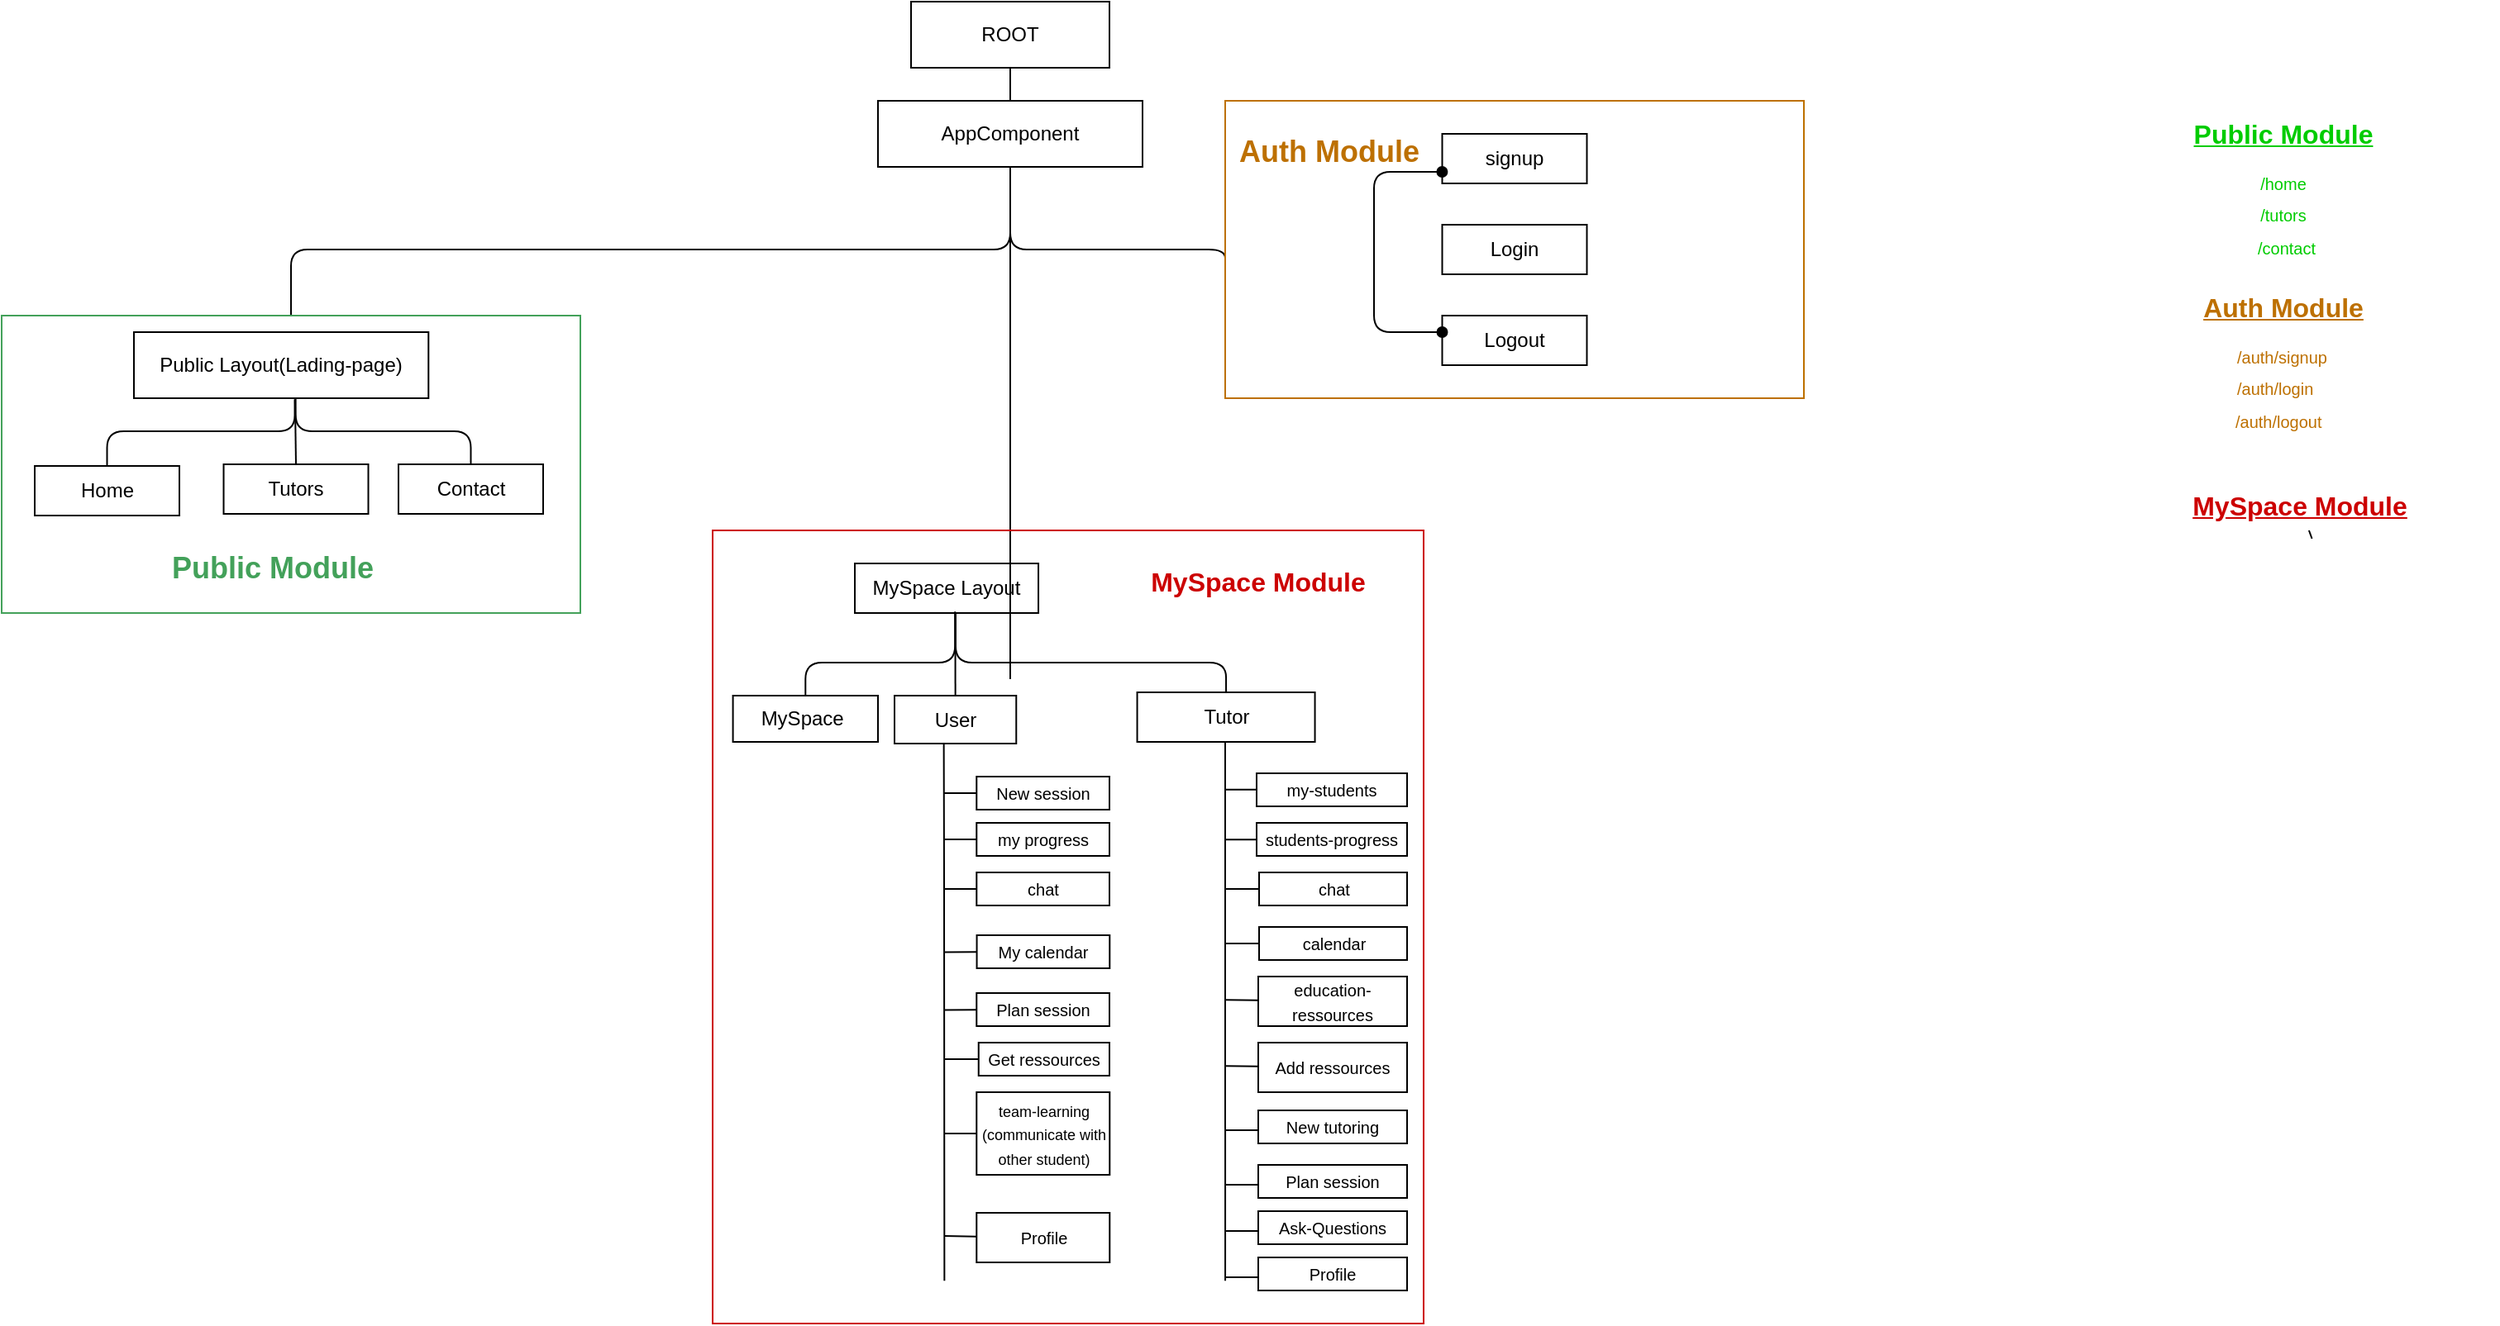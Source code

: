 <mxfile>
    <diagram id="8NIkFlQ_yWduVD87CZPu" name="Page-1">
        <mxGraphModel dx="1070" dy="734" grid="1" gridSize="10" guides="1" tooltips="1" connect="1" arrows="1" fold="1" page="0" pageScale="1" pageWidth="850" pageHeight="1100" math="0" shadow="0">
            <root>
                <mxCell id="0"/>
                <mxCell id="1" parent="0"/>
                <mxCell id="107" style="html=1;entryX=0.5;entryY=0;entryDx=0;entryDy=0;fontSize=18;fontColor=#00CC00;startArrow=none;startFill=0;endArrow=none;endFill=0;elbow=vertical;" edge="1" parent="1" source="56" target="57">
                    <mxGeometry relative="1" as="geometry"/>
                </mxCell>
                <mxCell id="56" value="ROOT" style="rounded=0;whiteSpace=wrap;html=1;fillColor=none;" vertex="1" parent="1">
                    <mxGeometry x="620" y="110" width="120" height="40" as="geometry"/>
                </mxCell>
                <mxCell id="58" style="edgeStyle=elbowEdgeStyle;elbow=vertical;html=1;endArrow=none;endFill=0;entryX=0;entryY=0.559;entryDx=0;entryDy=0;entryPerimeter=0;" edge="1" parent="1" source="57" target="89">
                    <mxGeometry relative="1" as="geometry">
                        <mxPoint x="1020" y="240" as="targetPoint"/>
                        <Array as="points">
                            <mxPoint x="680" y="260"/>
                            <mxPoint x="870" y="240"/>
                            <mxPoint x="600" y="240"/>
                        </Array>
                    </mxGeometry>
                </mxCell>
                <mxCell id="59" style="edgeStyle=elbowEdgeStyle;elbow=vertical;html=1;endArrow=none;endFill=0;exitX=0.5;exitY=1;exitDx=0;exitDy=0;" edge="1" parent="1" source="57" target="60">
                    <mxGeometry relative="1" as="geometry">
                        <mxPoint x="400" y="270" as="targetPoint"/>
                        <Array as="points">
                            <mxPoint x="460" y="260"/>
                            <mxPoint x="590" y="240"/>
                            <mxPoint x="600" y="240"/>
                            <mxPoint x="670" y="240"/>
                            <mxPoint x="620" y="230"/>
                        </Array>
                    </mxGeometry>
                </mxCell>
                <mxCell id="108" style="edgeStyle=none;html=1;fontSize=18;fontColor=#00CC00;startArrow=none;startFill=0;endArrow=none;endFill=0;elbow=vertical;" edge="1" parent="1" source="57">
                    <mxGeometry relative="1" as="geometry">
                        <mxPoint x="680" y="520" as="targetPoint"/>
                    </mxGeometry>
                </mxCell>
                <mxCell id="57" value="AppComponent" style="rounded=0;whiteSpace=wrap;html=1;fillColor=none;" vertex="1" parent="1">
                    <mxGeometry x="600" y="170" width="160" height="40" as="geometry"/>
                </mxCell>
                <mxCell id="60" value="&lt;b&gt;&lt;font color=&quot;#43a15a&quot; style=&quot;font-size: 18px;&quot;&gt;Public Module&lt;/font&gt;&lt;/b&gt;" style="rounded=0;whiteSpace=wrap;html=1;fillColor=none;container=1;movableLabel=1;strokeColor=#43a15a;" vertex="1" parent="1">
                    <mxGeometry x="70" y="300" width="350" height="180" as="geometry">
                        <mxPoint x="-11" y="63" as="offset"/>
                    </mxGeometry>
                </mxCell>
                <mxCell id="68" style="edgeStyle=elbowEdgeStyle;elbow=vertical;html=1;entryX=0.5;entryY=0;entryDx=0;entryDy=0;endArrow=none;endFill=0;exitX=0.546;exitY=1.019;exitDx=0;exitDy=0;exitPerimeter=0;" edge="1" parent="60" source="61" target="73">
                    <mxGeometry relative="1" as="geometry">
                        <mxPoint x="136.085" y="55.384" as="sourcePoint"/>
                        <mxPoint x="28.374" y="129.726" as="targetPoint"/>
                        <Array as="points">
                            <mxPoint x="140" y="70"/>
                        </Array>
                    </mxGeometry>
                </mxCell>
                <mxCell id="71" style="edgeStyle=elbowEdgeStyle;elbow=vertical;html=1;endArrow=none;endFill=0;entryX=0.5;entryY=0;entryDx=0;entryDy=0;exitX=0.549;exitY=0.989;exitDx=0;exitDy=0;exitPerimeter=0;" edge="1" parent="60" source="61" target="82">
                    <mxGeometry relative="1" as="geometry">
                        <mxPoint x="168" y="52.941" as="sourcePoint"/>
                        <Array as="points">
                            <mxPoint x="200" y="70"/>
                            <mxPoint x="245.946" y="83.077"/>
                            <mxPoint x="141.892" y="69.231"/>
                            <mxPoint x="170.27" y="96.923"/>
                            <mxPoint x="225.556" y="84"/>
                            <mxPoint x="241.111" y="72"/>
                        </Array>
                    </mxGeometry>
                </mxCell>
                <mxCell id="72" style="elbow=vertical;html=1;entryX=0.5;entryY=0;entryDx=0;entryDy=0;endArrow=none;endFill=0;exitX=0.547;exitY=1.017;exitDx=0;exitDy=0;exitPerimeter=0;" edge="1" parent="60" source="61" target="81">
                    <mxGeometry relative="1" as="geometry">
                        <mxPoint x="160.811" y="69.231" as="sourcePoint"/>
                    </mxGeometry>
                </mxCell>
                <mxCell id="61" value="Public Layout(Lading-page)" style="rounded=0;whiteSpace=wrap;html=1;fillColor=none;" vertex="1" parent="60">
                    <mxGeometry x="80" y="10" width="178.15" height="40" as="geometry"/>
                </mxCell>
                <mxCell id="73" value="Home" style="rounded=0;whiteSpace=wrap;html=1;fillColor=none;" vertex="1" parent="60">
                    <mxGeometry x="19.998" y="91.002" width="87.5" height="30.0" as="geometry"/>
                </mxCell>
                <mxCell id="81" value="Tutors" style="rounded=0;whiteSpace=wrap;html=1;fillColor=none;" vertex="1" parent="60">
                    <mxGeometry x="134.255" y="90.002" width="87.5" height="30.0" as="geometry"/>
                </mxCell>
                <mxCell id="82" value="Contact" style="rounded=0;whiteSpace=wrap;html=1;fillColor=none;" vertex="1" parent="60">
                    <mxGeometry x="240.001" y="90.002" width="87.5" height="30.0" as="geometry"/>
                </mxCell>
                <mxCell id="89" value="&lt;b&gt;&lt;font color=&quot;#bd7000&quot; style=&quot;font-size: 18px;&quot;&gt;Auth Module&lt;/font&gt;&lt;/b&gt;" style="rounded=0;whiteSpace=wrap;html=1;fillColor=none;container=1;movableLabel=1;fontColor=#000000;strokeColor=#BD7000;" vertex="1" parent="1">
                    <mxGeometry x="810" y="170" width="350" height="180" as="geometry">
                        <mxPoint x="-112" y="-59" as="offset"/>
                    </mxGeometry>
                </mxCell>
                <mxCell id="94" value="Login" style="rounded=0;whiteSpace=wrap;html=1;fillColor=none;" vertex="1" parent="89">
                    <mxGeometry x="131.248" y="75.002" width="87.5" height="30.0" as="geometry"/>
                </mxCell>
                <mxCell id="95" value="Logout" style="rounded=0;whiteSpace=wrap;html=1;fillColor=none;" vertex="1" parent="89">
                    <mxGeometry x="131.245" y="130.002" width="87.5" height="30.0" as="geometry"/>
                </mxCell>
                <mxCell id="100" style="edgeStyle=orthogonalEdgeStyle;html=1;entryX=0;entryY=0.75;entryDx=0;entryDy=0;fontSize=18;fontColor=#00CC00;startArrow=oval;startFill=1;endArrow=oval;endFill=1;elbow=vertical;" edge="1" parent="89" source="95" target="103">
                    <mxGeometry relative="1" as="geometry">
                        <Array as="points">
                            <mxPoint x="90" y="140"/>
                            <mxPoint x="90" y="43"/>
                            <mxPoint x="131" y="43"/>
                        </Array>
                    </mxGeometry>
                </mxCell>
                <mxCell id="103" value="signup" style="rounded=0;whiteSpace=wrap;html=1;fillColor=none;" vertex="1" parent="89">
                    <mxGeometry x="131.248" y="20.002" width="87.5" height="30.0" as="geometry"/>
                </mxCell>
                <mxCell id="237" value="&lt;b&gt;&lt;font color=&quot;#cc0000&quot; style=&quot;font-size: 16px;&quot;&gt;MySpace Module&lt;/font&gt;&lt;/b&gt;" style="rounded=0;whiteSpace=wrap;html=1;fillColor=none;container=1;movableLabel=1;strokeColor=#CC0000;recursiveResize=0;" vertex="1" parent="1">
                    <mxGeometry x="500" y="430" width="430" height="480" as="geometry">
                        <mxPoint x="115" y="-209" as="offset"/>
                    </mxGeometry>
                </mxCell>
                <mxCell id="238" style="edgeStyle=elbowEdgeStyle;elbow=vertical;html=1;entryX=0.5;entryY=0;entryDx=0;entryDy=0;endArrow=none;endFill=0;exitX=0.546;exitY=0.969;exitDx=0;exitDy=0;exitPerimeter=0;" edge="1" parent="237" source="241" target="242">
                    <mxGeometry relative="1" as="geometry">
                        <mxPoint x="167.191" y="110.768" as="sourcePoint"/>
                        <mxPoint x="34.86" y="259.453" as="targetPoint"/>
                        <Array as="points">
                            <mxPoint x="150" y="80"/>
                            <mxPoint x="147.429" y="80"/>
                            <mxPoint x="172" y="140"/>
                        </Array>
                    </mxGeometry>
                </mxCell>
                <mxCell id="239" style="edgeStyle=elbowEdgeStyle;elbow=vertical;html=1;endArrow=none;endFill=0;entryX=0.5;entryY=0;entryDx=0;entryDy=0;exitX=0.549;exitY=0.989;exitDx=0;exitDy=0;exitPerimeter=0;" edge="1" parent="237" source="241" target="244">
                    <mxGeometry relative="1" as="geometry">
                        <mxPoint x="206.4" y="105.882" as="sourcePoint"/>
                        <Array as="points">
                            <mxPoint x="258" y="80"/>
                            <mxPoint x="245.714" y="140"/>
                            <mxPoint x="302.162" y="166.154"/>
                            <mxPoint x="174.324" y="138.462"/>
                            <mxPoint x="209.189" y="193.846"/>
                            <mxPoint x="277.111" y="168"/>
                            <mxPoint x="296.222" y="144"/>
                        </Array>
                    </mxGeometry>
                </mxCell>
                <mxCell id="240" style="elbow=vertical;html=1;entryX=0.5;entryY=0;entryDx=0;entryDy=0;endArrow=none;endFill=0;exitX=0.547;exitY=1.017;exitDx=0;exitDy=0;exitPerimeter=0;" edge="1" parent="237" source="241" target="243">
                    <mxGeometry relative="1" as="geometry">
                        <mxPoint x="197.568" y="138.462" as="sourcePoint"/>
                    </mxGeometry>
                </mxCell>
                <mxCell id="241" value="MySpace Layout" style="rounded=0;whiteSpace=wrap;html=1;fillColor=none;" vertex="1" parent="237">
                    <mxGeometry x="86" y="20" width="111.02" height="30" as="geometry"/>
                </mxCell>
                <mxCell id="242" value="MySpace&amp;nbsp;" style="rounded=0;whiteSpace=wrap;html=1;fillColor=none;" vertex="1" parent="237">
                    <mxGeometry x="12.29" y="100" width="87.71" height="28" as="geometry"/>
                </mxCell>
                <mxCell id="243" value="User" style="rounded=0;whiteSpace=wrap;html=1;fillColor=none;" vertex="1" parent="237">
                    <mxGeometry x="110" y="100" width="73.63" height="29" as="geometry"/>
                </mxCell>
                <mxCell id="244" value="Tutor" style="rounded=0;whiteSpace=wrap;html=1;fillColor=none;" vertex="1" parent="237">
                    <mxGeometry x="256.773" y="98" width="107.5" height="30" as="geometry"/>
                </mxCell>
                <mxCell id="245" value="&lt;font style=&quot;font-size: 10px;&quot;&gt;New session&lt;/font&gt;" style="rounded=0;whiteSpace=wrap;html=1;fillColor=none;" vertex="1" parent="237">
                    <mxGeometry x="159.64" y="149" width="80.36" height="20" as="geometry"/>
                </mxCell>
                <mxCell id="246" value="&lt;font style=&quot;font-size: 10px;&quot;&gt;my progress&lt;/font&gt;" style="rounded=0;whiteSpace=wrap;html=1;fillColor=none;" vertex="1" parent="237">
                    <mxGeometry x="159.64" y="177" width="80.36" height="20" as="geometry"/>
                </mxCell>
                <mxCell id="307" style="edgeStyle=none;html=1;entryX=0.326;entryY=0.452;entryDx=0;entryDy=0;entryPerimeter=0;fontSize=10;fontColor=#FFFFFF;startArrow=none;startFill=0;endArrow=none;endFill=0;" edge="1" parent="237" source="247" target="237">
                    <mxGeometry relative="1" as="geometry"/>
                </mxCell>
                <mxCell id="247" value="&lt;font style=&quot;font-size: 10px;&quot;&gt;chat&lt;/font&gt;" style="rounded=0;whiteSpace=wrap;html=1;fillColor=none;" vertex="1" parent="237">
                    <mxGeometry x="159.65" y="207" width="80.35" height="20" as="geometry"/>
                </mxCell>
                <mxCell id="308" style="edgeStyle=none;html=1;entryX=0.326;entryY=0.515;entryDx=0;entryDy=0;entryPerimeter=0;fontSize=10;fontColor=#FFFFFF;startArrow=none;startFill=0;endArrow=none;endFill=0;" edge="1" parent="237" source="248">
                    <mxGeometry relative="1" as="geometry">
                        <mxPoint x="140.18" y="290.2" as="targetPoint"/>
                    </mxGeometry>
                </mxCell>
                <mxCell id="248" value="&lt;font style=&quot;font-size: 10px;&quot;&gt;Plan session&lt;/font&gt;" style="rounded=0;whiteSpace=wrap;html=1;fillColor=none;" vertex="1" parent="237">
                    <mxGeometry x="159.64" y="280" width="80.36" height="20" as="geometry"/>
                </mxCell>
                <mxCell id="249" value="&lt;font style=&quot;font-size: 10px;&quot;&gt;Get ressources&lt;/font&gt;" style="rounded=0;whiteSpace=wrap;html=1;fillColor=none;" vertex="1" parent="237">
                    <mxGeometry x="160.87" y="310" width="79.13" height="20" as="geometry"/>
                </mxCell>
                <mxCell id="250" style="edgeStyle=none;html=1;fontSize=9;fontColor=#CC0000;startArrow=none;startFill=0;endArrow=none;endFill=0;exitX=0.405;exitY=0.995;exitDx=0;exitDy=0;exitPerimeter=0;entryX=0.326;entryY=0.946;entryDx=0;entryDy=0;entryPerimeter=0;" edge="1" parent="237" source="243" target="237">
                    <mxGeometry relative="1" as="geometry">
                        <mxPoint x="147" y="346" as="targetPoint"/>
                        <mxPoint x="147" y="130" as="sourcePoint"/>
                        <Array as="points">
                            <mxPoint x="140" y="210"/>
                        </Array>
                    </mxGeometry>
                </mxCell>
                <mxCell id="251" value="&lt;font style=&quot;font-size: 9px;&quot;&gt;team-learning&lt;br&gt;(communicate with other student)&lt;/font&gt;" style="rounded=0;whiteSpace=wrap;html=1;fillColor=none;align=center;" vertex="1" parent="237">
                    <mxGeometry x="159.64" y="340" width="80.5" height="50" as="geometry"/>
                </mxCell>
                <mxCell id="252" style="edgeStyle=none;html=1;fontSize=9;fontColor=#CC0000;startArrow=none;startFill=0;endArrow=none;endFill=0;exitX=0.495;exitY=0.99;exitDx=0;exitDy=0;exitPerimeter=0;entryX=0.721;entryY=0.946;entryDx=0;entryDy=0;entryPerimeter=0;" edge="1" parent="237" source="244" target="237">
                    <mxGeometry relative="1" as="geometry">
                        <mxPoint x="287.574" y="128" as="sourcePoint"/>
                        <mxPoint x="310" y="310" as="targetPoint"/>
                    </mxGeometry>
                </mxCell>
                <mxCell id="253" value="&lt;font style=&quot;font-size: 10px;&quot;&gt;New tutoring&lt;/font&gt;" style="rounded=0;whiteSpace=wrap;html=1;fillColor=none;" vertex="1" parent="237">
                    <mxGeometry x="330" y="351" width="90" height="20" as="geometry"/>
                </mxCell>
                <mxCell id="254" style="edgeStyle=none;html=1;fontSize=9;fontColor=#CC0000;startArrow=none;startFill=0;endArrow=none;endFill=0;entryX=0.721;entryY=0.838;entryDx=0;entryDy=0;entryPerimeter=0;exitX=-0.001;exitY=0.603;exitDx=0;exitDy=0;exitPerimeter=0;" edge="1" parent="237" source="253">
                    <mxGeometry relative="1" as="geometry">
                        <mxPoint x="310.03" y="363.06" as="targetPoint"/>
                    </mxGeometry>
                </mxCell>
                <mxCell id="255" value="&lt;font style=&quot;font-size: 10px;&quot;&gt;education-ressources&lt;/font&gt;" style="rounded=0;whiteSpace=wrap;html=1;fillColor=none;" vertex="1" parent="237">
                    <mxGeometry x="330" y="270" width="90" height="30" as="geometry"/>
                </mxCell>
                <mxCell id="256" style="edgeStyle=none;html=1;entryX=0.721;entryY=0.73;entryDx=0;entryDy=0;entryPerimeter=0;fontSize=9;fontColor=#CC0000;startArrow=none;startFill=0;endArrow=none;endFill=0;" edge="1" parent="237">
                    <mxGeometry relative="1" as="geometry">
                        <mxPoint x="330" y="284.398" as="sourcePoint"/>
                        <mxPoint x="310.03" y="284.1" as="targetPoint"/>
                    </mxGeometry>
                </mxCell>
                <mxCell id="257" value="&lt;font style=&quot;font-size: 10px;&quot;&gt;Plan session&lt;/font&gt;" style="rounded=0;whiteSpace=wrap;html=1;fillColor=none;" vertex="1" parent="237">
                    <mxGeometry x="330" y="384" width="90" height="20" as="geometry"/>
                </mxCell>
                <mxCell id="258" style="edgeStyle=none;html=1;fontSize=9;fontColor=#CC0000;startArrow=none;startFill=0;endArrow=none;endFill=0;entryX=0.721;entryY=0.838;entryDx=0;entryDy=0;entryPerimeter=0;exitX=-0.001;exitY=0.603;exitDx=0;exitDy=0;exitPerimeter=0;" edge="1" parent="237" source="257">
                    <mxGeometry relative="1" as="geometry">
                        <mxPoint x="310.03" y="396.06" as="targetPoint"/>
                    </mxGeometry>
                </mxCell>
                <mxCell id="259" value="&lt;font style=&quot;font-size: 10px;&quot;&gt;Ask-Questions&lt;/font&gt;" style="rounded=0;whiteSpace=wrap;html=1;fillColor=none;" vertex="1" parent="237">
                    <mxGeometry x="330" y="412" width="90" height="20" as="geometry"/>
                </mxCell>
                <mxCell id="260" style="edgeStyle=none;html=1;fontSize=9;fontColor=#CC0000;startArrow=none;startFill=0;endArrow=none;endFill=0;entryX=0.721;entryY=0.838;entryDx=0;entryDy=0;entryPerimeter=0;exitX=-0.001;exitY=0.603;exitDx=0;exitDy=0;exitPerimeter=0;" edge="1" parent="237" source="259">
                    <mxGeometry relative="1" as="geometry">
                        <mxPoint x="310.03" y="424.06" as="targetPoint"/>
                    </mxGeometry>
                </mxCell>
                <mxCell id="261" value="&lt;font style=&quot;font-size: 10px;&quot;&gt;Add ressources&lt;/font&gt;" style="rounded=0;whiteSpace=wrap;html=1;fillColor=none;" vertex="1" parent="237">
                    <mxGeometry x="330" y="310" width="90" height="30" as="geometry"/>
                </mxCell>
                <mxCell id="262" style="edgeStyle=none;html=1;entryX=0.721;entryY=0.73;entryDx=0;entryDy=0;entryPerimeter=0;fontSize=9;fontColor=#CC0000;startArrow=none;startFill=0;endArrow=none;endFill=0;" edge="1" parent="237">
                    <mxGeometry relative="1" as="geometry">
                        <mxPoint x="330" y="324.398" as="sourcePoint"/>
                        <mxPoint x="310.03" y="324.1" as="targetPoint"/>
                    </mxGeometry>
                </mxCell>
                <mxCell id="263" value="&lt;font size=&quot;1&quot;&gt;Profile&lt;/font&gt;" style="rounded=0;whiteSpace=wrap;html=1;fillColor=none;align=center;" vertex="1" parent="237">
                    <mxGeometry x="159.64" y="413" width="80.5" height="30" as="geometry"/>
                </mxCell>
                <mxCell id="264" style="edgeStyle=none;html=1;fontSize=9;fontColor=#CC0000;startArrow=none;startFill=0;endArrow=none;endFill=0;" edge="1" parent="237" source="263">
                    <mxGeometry relative="1" as="geometry">
                        <mxPoint x="140" y="427" as="targetPoint"/>
                    </mxGeometry>
                </mxCell>
                <mxCell id="265" value="&lt;font style=&quot;font-size: 10px;&quot;&gt;Profile&lt;/font&gt;" style="rounded=0;whiteSpace=wrap;html=1;fillColor=none;" vertex="1" parent="237">
                    <mxGeometry x="330" y="440" width="90" height="20" as="geometry"/>
                </mxCell>
                <mxCell id="266" style="edgeStyle=none;html=1;fontSize=9;fontColor=#CC0000;startArrow=none;startFill=0;endArrow=none;endFill=0;entryX=0.721;entryY=0.838;entryDx=0;entryDy=0;entryPerimeter=0;exitX=-0.001;exitY=0.603;exitDx=0;exitDy=0;exitPerimeter=0;" edge="1" parent="237" source="265">
                    <mxGeometry relative="1" as="geometry">
                        <mxPoint x="310.03" y="452.06" as="targetPoint"/>
                    </mxGeometry>
                </mxCell>
                <mxCell id="267" style="edgeStyle=none;html=1;entryX=0.721;entryY=0.486;entryDx=0;entryDy=0;entryPerimeter=0;fontSize=9;fontColor=#CC0000;startArrow=none;startFill=0;endArrow=none;endFill=0;" edge="1" parent="237" source="268">
                    <mxGeometry relative="1" as="geometry">
                        <mxPoint x="310.03" y="156.82" as="targetPoint"/>
                    </mxGeometry>
                </mxCell>
                <mxCell id="268" value="&lt;font style=&quot;font-size: 10px;&quot;&gt;my-students&lt;/font&gt;" style="rounded=0;whiteSpace=wrap;html=1;fillColor=none;" vertex="1" parent="237">
                    <mxGeometry x="329" y="147" width="91" height="20" as="geometry"/>
                </mxCell>
                <mxCell id="269" style="edgeStyle=none;html=1;entryX=0.721;entryY=0.568;entryDx=0;entryDy=0;entryPerimeter=0;fontSize=9;fontColor=#CC0000;startArrow=none;startFill=0;endArrow=none;endFill=0;" edge="1" parent="237" source="270">
                    <mxGeometry relative="1" as="geometry">
                        <mxPoint x="310.03" y="187.16" as="targetPoint"/>
                    </mxGeometry>
                </mxCell>
                <mxCell id="270" value="&lt;span style=&quot;font-size: 10px;&quot;&gt;students-progress&lt;/span&gt;" style="rounded=0;whiteSpace=wrap;html=1;fillColor=none;" vertex="1" parent="237">
                    <mxGeometry x="329" y="177" width="91" height="20" as="geometry"/>
                </mxCell>
                <mxCell id="271" style="edgeStyle=none;html=1;exitX=0;exitY=0.5;exitDx=0;exitDy=0;fontSize=9;fontColor=#CC0000;startArrow=none;startFill=0;endArrow=none;endFill=0;" edge="1" parent="237" source="272">
                    <mxGeometry relative="1" as="geometry">
                        <mxPoint x="310" y="217" as="targetPoint"/>
                    </mxGeometry>
                </mxCell>
                <mxCell id="272" value="&lt;font style=&quot;font-size: 10px;&quot;&gt;chat&lt;/font&gt;" style="rounded=0;whiteSpace=wrap;html=1;fillColor=none;" vertex="1" parent="237">
                    <mxGeometry x="330.5" y="207" width="89.5" height="20" as="geometry"/>
                </mxCell>
                <mxCell id="311" value="&lt;font style=&quot;font-size: 10px;&quot;&gt;My calendar&lt;/font&gt;" style="rounded=0;whiteSpace=wrap;html=1;fillColor=none;" vertex="1" parent="237">
                    <mxGeometry x="159.78" y="245" width="80.36" height="20" as="geometry"/>
                </mxCell>
                <mxCell id="312" style="edgeStyle=none;html=1;entryX=0.326;entryY=0.515;entryDx=0;entryDy=0;entryPerimeter=0;fontSize=10;fontColor=#FFFFFF;startArrow=none;startFill=0;endArrow=none;endFill=0;" edge="1" source="311" parent="237">
                    <mxGeometry relative="1" as="geometry">
                        <mxPoint x="140.32" y="255.2" as="targetPoint"/>
                    </mxGeometry>
                </mxCell>
                <mxCell id="313" value="&lt;font style=&quot;font-size: 10px;&quot;&gt;calendar&lt;/font&gt;" style="rounded=0;whiteSpace=wrap;html=1;fillColor=none;" vertex="1" parent="237">
                    <mxGeometry x="330.5" y="240" width="89.5" height="20" as="geometry"/>
                </mxCell>
                <mxCell id="314" style="edgeStyle=none;html=1;exitX=0;exitY=0.5;exitDx=0;exitDy=0;fontSize=9;fontColor=#CC0000;startArrow=none;startFill=0;endArrow=none;endFill=0;" edge="1" source="313" parent="237">
                    <mxGeometry relative="1" as="geometry">
                        <mxPoint x="310.0" y="250" as="targetPoint"/>
                    </mxGeometry>
                </mxCell>
                <mxCell id="273" value="&lt;font style=&quot;font-size: 16px;&quot; color=&quot;#00cc00&quot;&gt;&lt;u&gt;&lt;b&gt;Public Module&lt;/b&gt;&lt;/u&gt;&lt;/font&gt;" style="text;strokeColor=none;align=center;fillColor=none;html=1;verticalAlign=middle;whiteSpace=wrap;rounded=0;fontSize=9;fontColor=#CC0000;" vertex="1" parent="1">
                    <mxGeometry x="1390" y="175" width="120" height="30" as="geometry"/>
                </mxCell>
                <mxCell id="274" value="&lt;font style=&quot;font-size: 10px;&quot;&gt;/home&lt;/font&gt;" style="text;strokeColor=none;align=center;fillColor=none;html=1;verticalAlign=middle;whiteSpace=wrap;rounded=0;fontSize=16;fontColor=#00CC00;" vertex="1" parent="1">
                    <mxGeometry x="1420" y="210" width="60" height="15" as="geometry"/>
                </mxCell>
                <mxCell id="276" value="&lt;font style=&quot;font-size: 10px;&quot;&gt;/tutors&lt;/font&gt;" style="text;strokeColor=none;align=center;fillColor=none;html=1;verticalAlign=middle;whiteSpace=wrap;rounded=0;fontSize=16;fontColor=#00CC00;" vertex="1" parent="1">
                    <mxGeometry x="1420" y="229" width="60" height="15" as="geometry"/>
                </mxCell>
                <mxCell id="277" value="&lt;font style=&quot;font-size: 10px;&quot;&gt;/contact&lt;/font&gt;" style="text;strokeColor=none;align=center;fillColor=none;html=1;verticalAlign=middle;whiteSpace=wrap;rounded=0;fontSize=16;fontColor=#00CC00;" vertex="1" parent="1">
                    <mxGeometry x="1422" y="248" width="60" height="18" as="geometry"/>
                </mxCell>
                <mxCell id="280" value="&lt;font style=&quot;font-size: 16px;&quot;&gt;&lt;u&gt;&lt;b&gt;Auth Module&lt;/b&gt;&lt;/u&gt;&lt;/font&gt;" style="text;strokeColor=none;align=center;fillColor=none;html=1;verticalAlign=middle;whiteSpace=wrap;rounded=0;fontSize=9;fontColor=#BD7000;" vertex="1" parent="1">
                    <mxGeometry x="1390" y="280" width="120" height="30" as="geometry"/>
                </mxCell>
                <mxCell id="281" value="&lt;font style=&quot;font-size: 10px;&quot;&gt;/auth/signup&lt;/font&gt;" style="text;strokeColor=none;align=left;fillColor=none;html=1;verticalAlign=middle;whiteSpace=wrap;rounded=0;fontSize=16;fontColor=#BD7000;" vertex="1" parent="1">
                    <mxGeometry x="1420" y="315" width="60" height="15" as="geometry"/>
                </mxCell>
                <mxCell id="282" value="&lt;font style=&quot;font-size: 10px;&quot;&gt;/auth/login&lt;/font&gt;" style="text;strokeColor=none;align=left;fillColor=none;html=1;verticalAlign=middle;whiteSpace=wrap;rounded=0;fontSize=16;fontColor=#BD7000;" vertex="1" parent="1">
                    <mxGeometry x="1420" y="334" width="60" height="16" as="geometry"/>
                </mxCell>
                <mxCell id="283" value="&lt;font style=&quot;font-size: 10px;&quot;&gt;/auth/logout&lt;/font&gt;" style="text;strokeColor=none;align=left;fillColor=none;html=1;verticalAlign=middle;whiteSpace=wrap;rounded=0;fontSize=16;fontColor=#BD7000;" vertex="1" parent="1">
                    <mxGeometry x="1419" y="353" width="60" height="18" as="geometry"/>
                </mxCell>
                <mxCell id="284" value="&lt;font style=&quot;font-size: 16px;&quot;&gt;&lt;u&gt;&lt;b&gt;MySpace Module&lt;/b&gt;&lt;/u&gt;&lt;/font&gt;" style="text;strokeColor=none;align=center;fillColor=none;html=1;verticalAlign=middle;whiteSpace=wrap;rounded=0;fontSize=9;fontColor=#CC0000;" vertex="1" parent="1">
                    <mxGeometry x="1390" y="400" width="140" height="30" as="geometry"/>
                </mxCell>
                <mxCell id="288" value="" style="edgeStyle=none;html=1;fontSize=10;fontColor=#CC0000;startArrow=none;startFill=0;endArrow=none;endFill=0;" edge="1" parent="1" source="285" target="284">
                    <mxGeometry relative="1" as="geometry"/>
                </mxCell>
                <mxCell id="285" value="&lt;font style=&quot;font-size: 10px;&quot;&gt;/myspace/dashboard&lt;/font&gt;" style="text;strokeColor=none;align=left;fillColor=none;html=1;verticalAlign=middle;whiteSpace=wrap;rounded=0;fontSize=10;fontColor=#FFFFFF;" vertex="1" parent="1">
                    <mxGeometry x="1420" y="435" width="100" height="15" as="geometry"/>
                </mxCell>
                <mxCell id="286" value="&lt;font style=&quot;font-size: 10px;&quot;&gt;/mysapace/user&lt;/font&gt;" style="text;strokeColor=none;align=left;fillColor=none;html=1;verticalAlign=middle;whiteSpace=wrap;rounded=0;fontSize=10;fontColor=#FFFFFF;" vertex="1" parent="1">
                    <mxGeometry x="1420" y="454" width="80" height="16" as="geometry"/>
                </mxCell>
                <mxCell id="287" value="&lt;span style=&quot;font-size: 10px;&quot;&gt;/myspace/tutor&lt;/span&gt;" style="text;strokeColor=none;align=left;fillColor=none;html=1;verticalAlign=middle;whiteSpace=wrap;rounded=0;fontSize=16;fontColor=#FFFFFF;" vertex="1" parent="1">
                    <mxGeometry x="1421" y="610" width="60" height="18" as="geometry"/>
                </mxCell>
                <mxCell id="289" value="&lt;font style=&quot;font-size: 11px;&quot;&gt;/new-session&lt;/font&gt;" style="text;strokeColor=none;align=left;fillColor=none;html=1;verticalAlign=middle;whiteSpace=wrap;rounded=0;fontSize=11;fontColor=#FFFFFF;" vertex="1" parent="1">
                    <mxGeometry x="1490" y="480" width="70" height="10" as="geometry"/>
                </mxCell>
                <mxCell id="290" value="&lt;span style=&quot;font-size: 10px;&quot;&gt;/my-progress&lt;/span&gt;" style="text;strokeColor=none;align=left;fillColor=none;html=1;verticalAlign=middle;whiteSpace=wrap;rounded=0;fontSize=10;fontColor=#FFFFFF;" vertex="1" parent="1">
                    <mxGeometry x="1490" y="496" width="70" height="12" as="geometry"/>
                </mxCell>
                <mxCell id="291" value="&lt;span style=&quot;font-size: 10px;&quot;&gt;/chat&lt;/span&gt;" style="text;strokeColor=none;align=left;fillColor=none;html=1;verticalAlign=middle;whiteSpace=wrap;rounded=0;fontSize=10;fontColor=#FFFFFF;" vertex="1" parent="1">
                    <mxGeometry x="1490" y="513" width="70" height="10" as="geometry"/>
                </mxCell>
                <mxCell id="292" value="&lt;span style=&quot;font-size: 10px;&quot;&gt;/plan-session&lt;/span&gt;" style="text;strokeColor=none;align=left;fillColor=none;html=1;verticalAlign=middle;whiteSpace=wrap;rounded=0;fontSize=10;fontColor=#FFFFFF;" vertex="1" parent="1">
                    <mxGeometry x="1490" y="550" width="70" height="10" as="geometry"/>
                </mxCell>
                <mxCell id="293" value="&lt;span style=&quot;font-size: 10px;&quot;&gt;/ressources&lt;/span&gt;" style="text;strokeColor=none;align=left;fillColor=none;html=1;verticalAlign=middle;whiteSpace=wrap;rounded=0;fontSize=10;fontColor=#FFFFFF;" vertex="1" parent="1">
                    <mxGeometry x="1490" y="567" width="70" height="10" as="geometry"/>
                </mxCell>
                <mxCell id="294" value="&lt;span style=&quot;font-size: 10px;&quot;&gt;/team-learning&lt;/span&gt;" style="text;strokeColor=none;align=left;fillColor=none;html=1;verticalAlign=middle;whiteSpace=wrap;rounded=0;fontSize=10;fontColor=#FFFFFF;" vertex="1" parent="1">
                    <mxGeometry x="1490" y="585" width="70" height="10" as="geometry"/>
                </mxCell>
                <mxCell id="295" value="&lt;span style=&quot;font-size: 10px;&quot;&gt;/profile&lt;/span&gt;" style="text;strokeColor=none;align=left;fillColor=none;html=1;verticalAlign=middle;whiteSpace=wrap;rounded=0;fontSize=10;fontColor=#FFFFFF;" vertex="1" parent="1">
                    <mxGeometry x="1490" y="601" width="70" height="10" as="geometry"/>
                </mxCell>
                <mxCell id="296" value="&lt;font style=&quot;font-size: 11px;&quot;&gt;/students&lt;/font&gt;" style="text;strokeColor=none;align=left;fillColor=none;html=1;verticalAlign=middle;whiteSpace=wrap;rounded=0;fontSize=11;fontColor=#FFFFFF;" vertex="1" parent="1">
                    <mxGeometry x="1490" y="628" width="90" height="10" as="geometry"/>
                </mxCell>
                <mxCell id="297" value="&lt;span style=&quot;font-size: 10px;&quot;&gt;/chat&lt;/span&gt;" style="text;strokeColor=none;align=left;fillColor=none;html=1;verticalAlign=middle;whiteSpace=wrap;rounded=0;fontSize=10;fontColor=#FFFFFF;" vertex="1" parent="1">
                    <mxGeometry x="1490" y="660" width="70" height="12" as="geometry"/>
                </mxCell>
                <mxCell id="298" value="&lt;span style=&quot;font-size: 10px;&quot;&gt;/tutor-ressources&lt;/span&gt;" style="text;strokeColor=none;align=left;fillColor=none;html=1;verticalAlign=middle;whiteSpace=wrap;rounded=0;fontSize=10;fontColor=#FFFFFF;" vertex="1" parent="1">
                    <mxGeometry x="1490" y="700" width="80" height="10" as="geometry"/>
                </mxCell>
                <mxCell id="299" value="&lt;span style=&quot;font-size: 10px;&quot;&gt;/new-tutoring&lt;/span&gt;" style="text;strokeColor=none;align=left;fillColor=none;html=1;verticalAlign=middle;whiteSpace=wrap;rounded=0;fontSize=10;fontColor=#FFFFFF;" vertex="1" parent="1">
                    <mxGeometry x="1490" y="739" width="70" height="10" as="geometry"/>
                </mxCell>
                <mxCell id="300" value="&lt;span style=&quot;font-size: 10px;&quot;&gt;/plan-session&lt;/span&gt;" style="text;strokeColor=none;align=left;fillColor=none;html=1;verticalAlign=middle;whiteSpace=wrap;rounded=0;fontSize=10;fontColor=#FFFFFF;" vertex="1" parent="1">
                    <mxGeometry x="1490" y="756" width="70" height="10" as="geometry"/>
                </mxCell>
                <mxCell id="301" value="&lt;span style=&quot;font-size: 10px;&quot;&gt;/ask-question&lt;/span&gt;" style="text;strokeColor=none;align=left;fillColor=none;html=1;verticalAlign=middle;whiteSpace=wrap;rounded=0;fontSize=10;fontColor=#FFFFFF;" vertex="1" parent="1">
                    <mxGeometry x="1490" y="774" width="70" height="10" as="geometry"/>
                </mxCell>
                <mxCell id="302" value="&lt;span style=&quot;font-size: 10px;&quot;&gt;/profile&lt;/span&gt;" style="text;strokeColor=none;align=left;fillColor=none;html=1;verticalAlign=middle;whiteSpace=wrap;rounded=0;fontSize=10;fontColor=#FFFFFF;" vertex="1" parent="1">
                    <mxGeometry x="1490" y="790" width="70" height="10" as="geometry"/>
                </mxCell>
                <mxCell id="303" value="&lt;span style=&quot;font-size: 10px;&quot;&gt;/add-ressources&lt;/span&gt;" style="text;strokeColor=none;align=left;fillColor=none;html=1;verticalAlign=middle;whiteSpace=wrap;rounded=0;fontSize=10;fontColor=#FFFFFF;" vertex="1" parent="1">
                    <mxGeometry x="1490" y="719" width="80" height="10" as="geometry"/>
                </mxCell>
                <mxCell id="304" value="&lt;font style=&quot;font-size: 11px;&quot;&gt;/student-progress&lt;/font&gt;" style="text;strokeColor=none;align=left;fillColor=none;html=1;verticalAlign=middle;whiteSpace=wrap;rounded=0;fontSize=11;fontColor=#FFFFFF;" vertex="1" parent="1">
                    <mxGeometry x="1490" y="645" width="90" height="10" as="geometry"/>
                </mxCell>
                <mxCell id="305" style="edgeStyle=none;html=1;fontSize=10;fontColor=#FFFFFF;startArrow=none;startFill=0;endArrow=none;endFill=0;" edge="1" parent="1" source="245">
                    <mxGeometry relative="1" as="geometry">
                        <mxPoint x="640" y="589" as="targetPoint"/>
                    </mxGeometry>
                </mxCell>
                <mxCell id="306" style="edgeStyle=none;html=1;fontSize=10;fontColor=#FFFFFF;startArrow=none;startFill=0;endArrow=none;endFill=0;" edge="1" parent="1" source="246">
                    <mxGeometry relative="1" as="geometry">
                        <mxPoint x="640" y="617" as="targetPoint"/>
                    </mxGeometry>
                </mxCell>
                <mxCell id="309" style="edgeStyle=none;html=1;fontSize=10;fontColor=#FFFFFF;startArrow=none;startFill=0;endArrow=none;endFill=0;" edge="1" parent="1" source="249">
                    <mxGeometry relative="1" as="geometry">
                        <mxPoint x="640" y="750.0" as="targetPoint"/>
                    </mxGeometry>
                </mxCell>
                <mxCell id="310" style="edgeStyle=none;html=1;fontSize=10;fontColor=#FFFFFF;startArrow=none;startFill=0;endArrow=none;endFill=0;" edge="1" parent="1" source="251">
                    <mxGeometry relative="1" as="geometry">
                        <mxPoint x="640" y="795.0" as="targetPoint"/>
                    </mxGeometry>
                </mxCell>
                <mxCell id="315" value="&lt;span style=&quot;font-size: 10px;&quot;&gt;calendar&lt;/span&gt;" style="text;strokeColor=none;align=left;fillColor=none;html=1;verticalAlign=middle;whiteSpace=wrap;rounded=0;fontSize=10;fontColor=#FFFFFF;" vertex="1" parent="1">
                    <mxGeometry x="1490" y="530" width="70" height="10" as="geometry"/>
                </mxCell>
                <mxCell id="316" value="&lt;span style=&quot;font-size: 10px;&quot;&gt;/calendar&lt;/span&gt;" style="text;strokeColor=none;align=left;fillColor=none;html=1;verticalAlign=middle;whiteSpace=wrap;rounded=0;fontSize=10;fontColor=#FFFFFF;" vertex="1" parent="1">
                    <mxGeometry x="1490" y="680" width="80" height="10" as="geometry"/>
                </mxCell>
            </root>
        </mxGraphModel>
    </diagram>
</mxfile>
